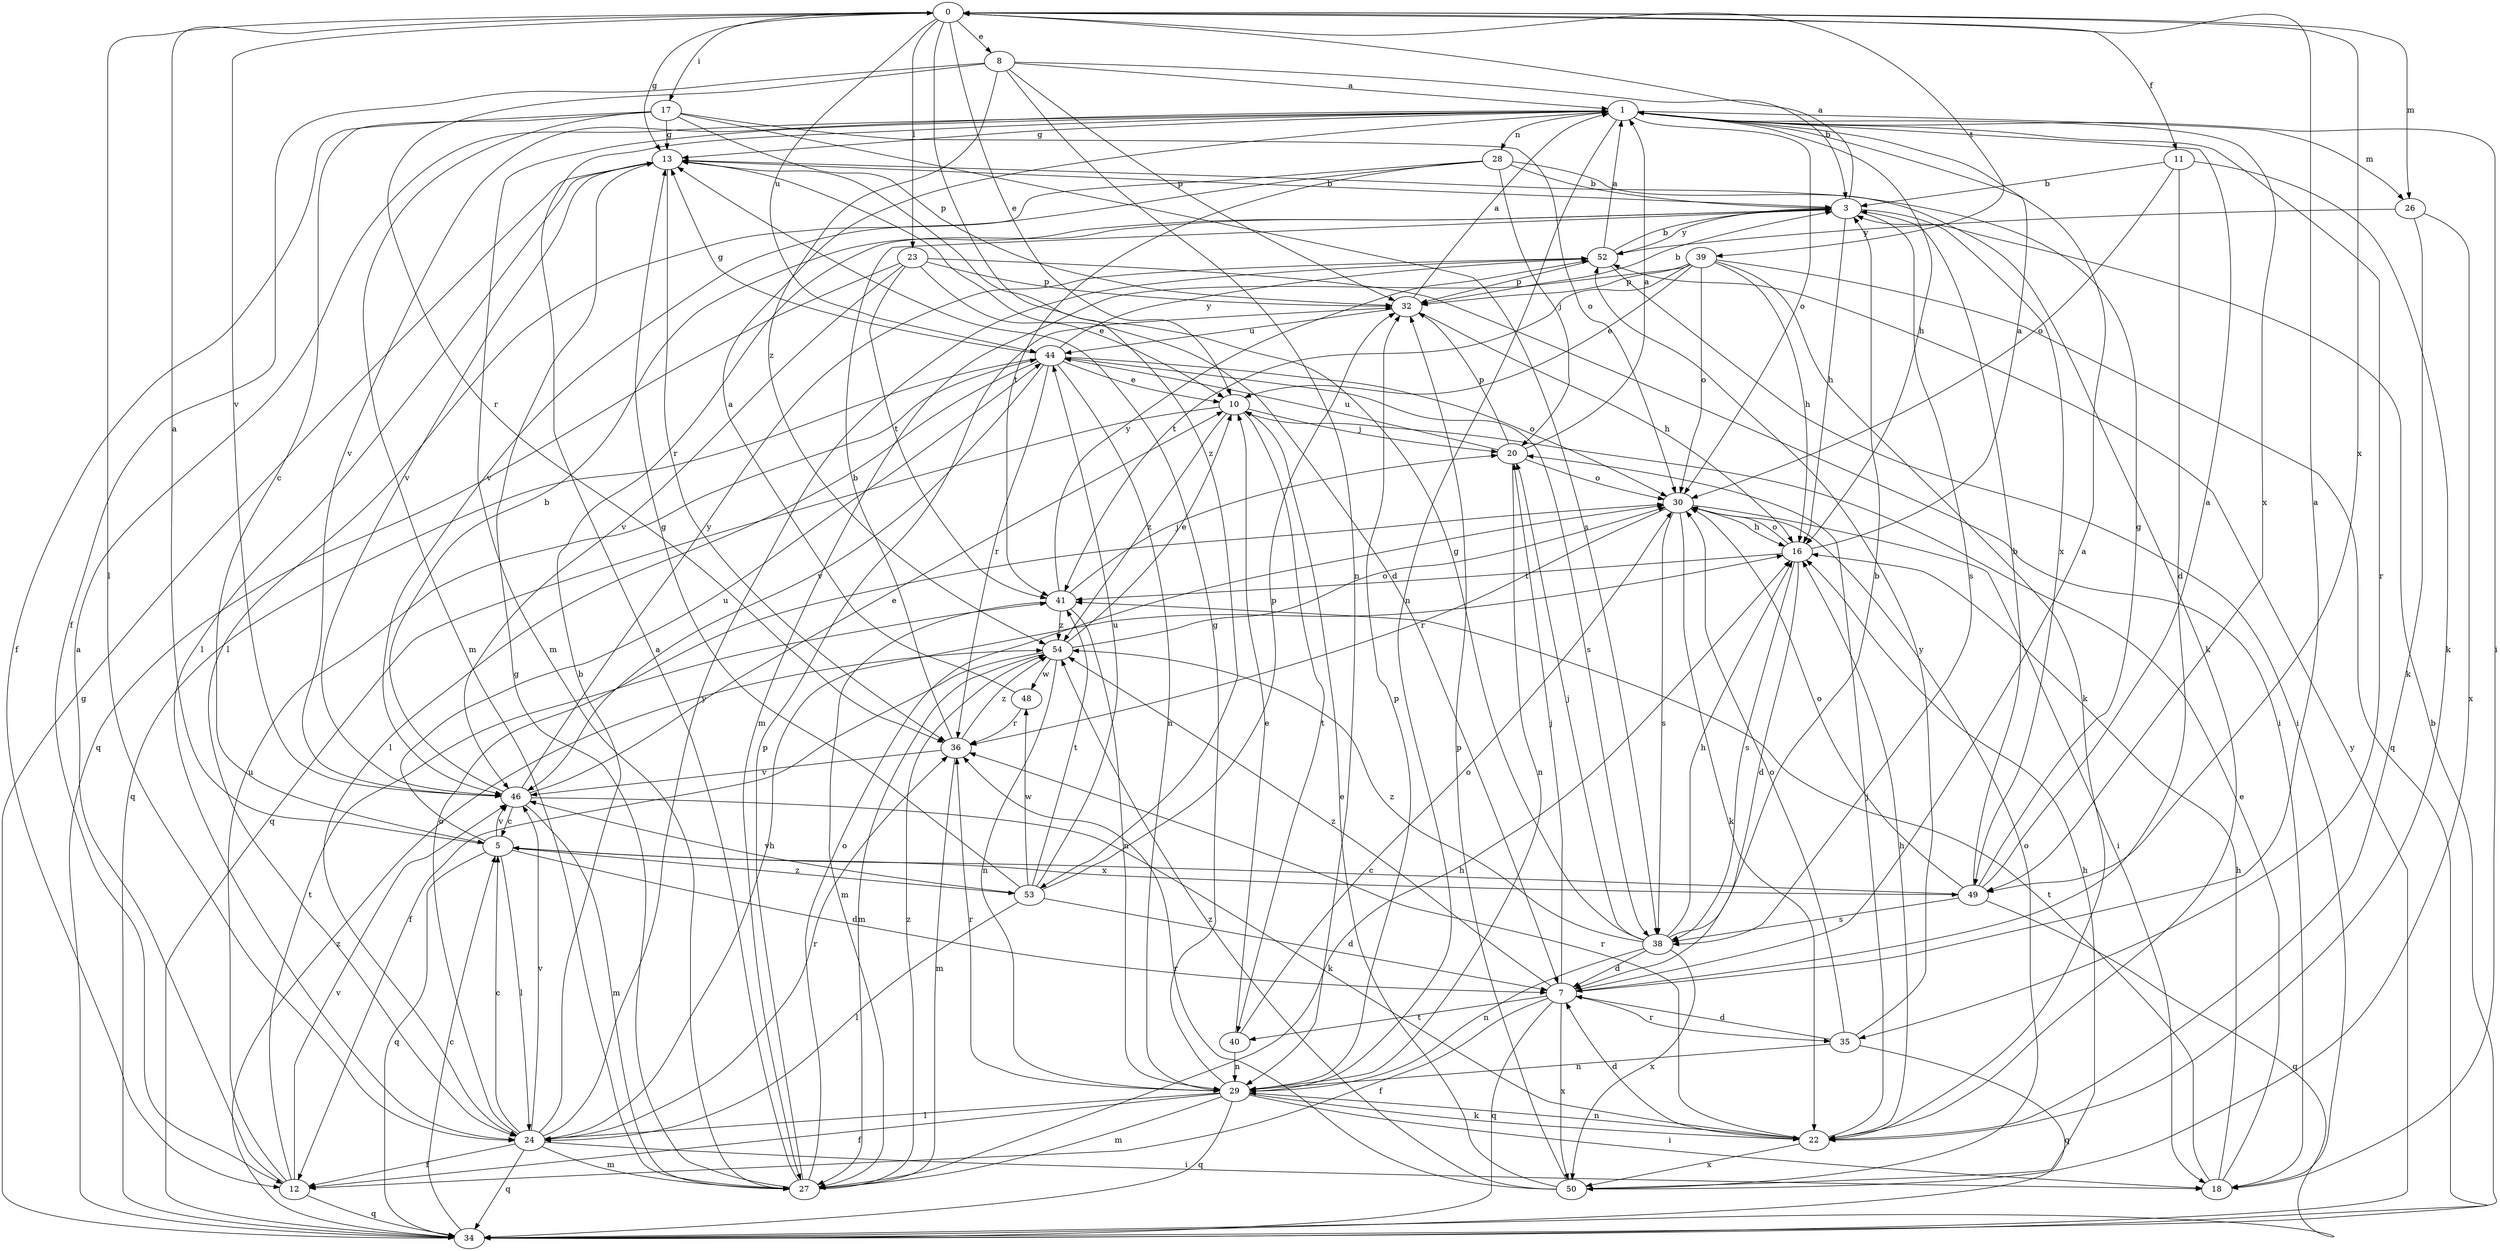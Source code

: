 strict digraph  {
0;
1;
3;
5;
7;
8;
10;
11;
12;
13;
16;
17;
18;
20;
22;
23;
24;
26;
27;
28;
29;
30;
32;
34;
35;
36;
38;
39;
40;
41;
44;
46;
48;
49;
50;
52;
53;
54;
0 -> 8  [label=e];
0 -> 10  [label=e];
0 -> 11  [label=f];
0 -> 13  [label=g];
0 -> 17  [label=i];
0 -> 23  [label=l];
0 -> 24  [label=l];
0 -> 26  [label=m];
0 -> 39  [label=t];
0 -> 44  [label=u];
0 -> 46  [label=v];
0 -> 49  [label=x];
0 -> 53  [label=z];
1 -> 13  [label=g];
1 -> 16  [label=h];
1 -> 18  [label=i];
1 -> 26  [label=m];
1 -> 27  [label=m];
1 -> 28  [label=n];
1 -> 29  [label=n];
1 -> 30  [label=o];
1 -> 35  [label=r];
1 -> 46  [label=v];
1 -> 49  [label=x];
3 -> 0  [label=a];
3 -> 16  [label=h];
3 -> 38  [label=s];
3 -> 49  [label=x];
3 -> 52  [label=y];
5 -> 0  [label=a];
5 -> 7  [label=d];
5 -> 24  [label=l];
5 -> 34  [label=q];
5 -> 44  [label=u];
5 -> 46  [label=v];
5 -> 49  [label=x];
5 -> 53  [label=z];
7 -> 0  [label=a];
7 -> 1  [label=a];
7 -> 12  [label=f];
7 -> 20  [label=j];
7 -> 34  [label=q];
7 -> 35  [label=r];
7 -> 40  [label=t];
7 -> 50  [label=x];
7 -> 54  [label=z];
8 -> 1  [label=a];
8 -> 3  [label=b];
8 -> 12  [label=f];
8 -> 29  [label=n];
8 -> 32  [label=p];
8 -> 36  [label=r];
8 -> 54  [label=z];
10 -> 20  [label=j];
10 -> 34  [label=q];
10 -> 40  [label=t];
10 -> 54  [label=z];
11 -> 3  [label=b];
11 -> 7  [label=d];
11 -> 22  [label=k];
11 -> 30  [label=o];
12 -> 1  [label=a];
12 -> 34  [label=q];
12 -> 41  [label=t];
12 -> 44  [label=u];
12 -> 46  [label=v];
13 -> 3  [label=b];
13 -> 7  [label=d];
13 -> 24  [label=l];
13 -> 36  [label=r];
13 -> 46  [label=v];
16 -> 1  [label=a];
16 -> 7  [label=d];
16 -> 30  [label=o];
16 -> 38  [label=s];
16 -> 41  [label=t];
17 -> 5  [label=c];
17 -> 12  [label=f];
17 -> 13  [label=g];
17 -> 27  [label=m];
17 -> 30  [label=o];
17 -> 32  [label=p];
17 -> 38  [label=s];
18 -> 10  [label=e];
18 -> 16  [label=h];
18 -> 41  [label=t];
20 -> 1  [label=a];
20 -> 29  [label=n];
20 -> 30  [label=o];
20 -> 32  [label=p];
20 -> 44  [label=u];
22 -> 7  [label=d];
22 -> 16  [label=h];
22 -> 20  [label=j];
22 -> 29  [label=n];
22 -> 36  [label=r];
22 -> 50  [label=x];
23 -> 10  [label=e];
23 -> 18  [label=i];
23 -> 32  [label=p];
23 -> 34  [label=q];
23 -> 41  [label=t];
23 -> 46  [label=v];
24 -> 3  [label=b];
24 -> 5  [label=c];
24 -> 12  [label=f];
24 -> 16  [label=h];
24 -> 18  [label=i];
24 -> 27  [label=m];
24 -> 30  [label=o];
24 -> 34  [label=q];
24 -> 36  [label=r];
24 -> 46  [label=v];
24 -> 52  [label=y];
26 -> 22  [label=k];
26 -> 50  [label=x];
26 -> 52  [label=y];
27 -> 1  [label=a];
27 -> 13  [label=g];
27 -> 16  [label=h];
27 -> 30  [label=o];
27 -> 32  [label=p];
27 -> 54  [label=z];
28 -> 3  [label=b];
28 -> 20  [label=j];
28 -> 22  [label=k];
28 -> 24  [label=l];
28 -> 41  [label=t];
28 -> 46  [label=v];
29 -> 12  [label=f];
29 -> 13  [label=g];
29 -> 18  [label=i];
29 -> 22  [label=k];
29 -> 24  [label=l];
29 -> 27  [label=m];
29 -> 32  [label=p];
29 -> 34  [label=q];
29 -> 36  [label=r];
30 -> 16  [label=h];
30 -> 18  [label=i];
30 -> 22  [label=k];
30 -> 36  [label=r];
30 -> 38  [label=s];
32 -> 1  [label=a];
32 -> 3  [label=b];
32 -> 16  [label=h];
32 -> 44  [label=u];
34 -> 3  [label=b];
34 -> 5  [label=c];
34 -> 13  [label=g];
34 -> 52  [label=y];
34 -> 54  [label=z];
35 -> 7  [label=d];
35 -> 29  [label=n];
35 -> 30  [label=o];
35 -> 34  [label=q];
35 -> 52  [label=y];
36 -> 3  [label=b];
36 -> 27  [label=m];
36 -> 46  [label=v];
36 -> 54  [label=z];
38 -> 3  [label=b];
38 -> 7  [label=d];
38 -> 13  [label=g];
38 -> 16  [label=h];
38 -> 20  [label=j];
38 -> 29  [label=n];
38 -> 50  [label=x];
38 -> 54  [label=z];
39 -> 10  [label=e];
39 -> 16  [label=h];
39 -> 22  [label=k];
39 -> 27  [label=m];
39 -> 30  [label=o];
39 -> 32  [label=p];
39 -> 34  [label=q];
39 -> 41  [label=t];
40 -> 10  [label=e];
40 -> 29  [label=n];
40 -> 30  [label=o];
41 -> 20  [label=j];
41 -> 27  [label=m];
41 -> 29  [label=n];
41 -> 52  [label=y];
41 -> 54  [label=z];
44 -> 10  [label=e];
44 -> 13  [label=g];
44 -> 24  [label=l];
44 -> 29  [label=n];
44 -> 30  [label=o];
44 -> 34  [label=q];
44 -> 36  [label=r];
44 -> 38  [label=s];
44 -> 46  [label=v];
44 -> 52  [label=y];
46 -> 3  [label=b];
46 -> 5  [label=c];
46 -> 10  [label=e];
46 -> 22  [label=k];
46 -> 27  [label=m];
46 -> 52  [label=y];
48 -> 1  [label=a];
48 -> 36  [label=r];
49 -> 1  [label=a];
49 -> 3  [label=b];
49 -> 5  [label=c];
49 -> 13  [label=g];
49 -> 30  [label=o];
49 -> 34  [label=q];
49 -> 38  [label=s];
50 -> 10  [label=e];
50 -> 16  [label=h];
50 -> 30  [label=o];
50 -> 32  [label=p];
50 -> 36  [label=r];
50 -> 54  [label=z];
52 -> 1  [label=a];
52 -> 3  [label=b];
52 -> 18  [label=i];
52 -> 32  [label=p];
53 -> 7  [label=d];
53 -> 13  [label=g];
53 -> 24  [label=l];
53 -> 32  [label=p];
53 -> 41  [label=t];
53 -> 44  [label=u];
53 -> 46  [label=v];
53 -> 48  [label=w];
54 -> 10  [label=e];
54 -> 12  [label=f];
54 -> 27  [label=m];
54 -> 29  [label=n];
54 -> 30  [label=o];
54 -> 48  [label=w];
}
